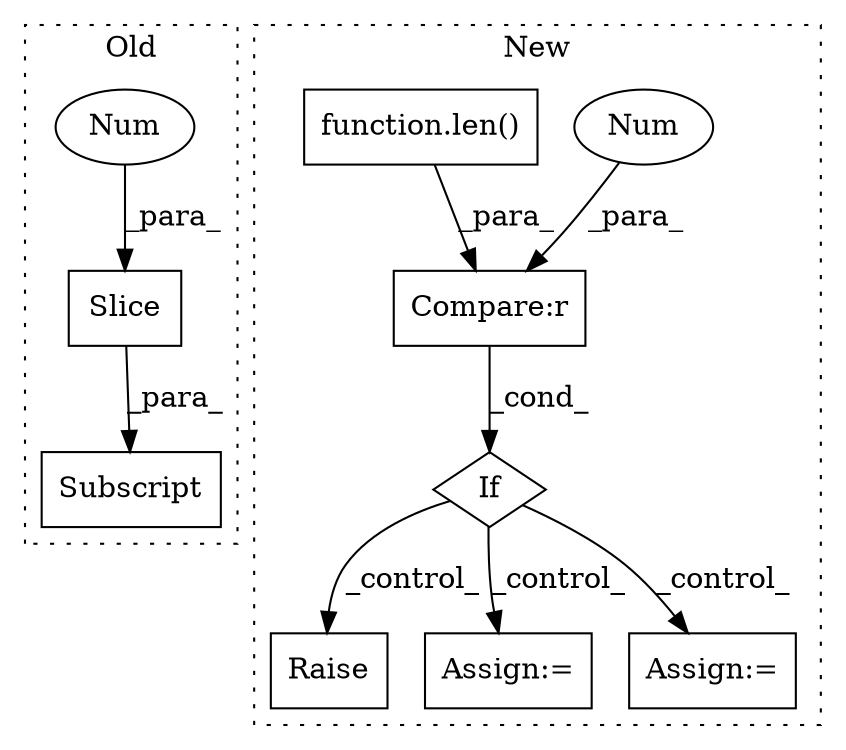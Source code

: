 digraph G {
subgraph cluster0 {
1 [label="Slice" a="80" s="4187" l="4" shape="box"];
3 [label="Num" a="76" s="4187" l="1" shape="ellipse"];
4 [label="Subscript" a="63" s="4182,0" l="10,0" shape="box"];
label = "Old";
style="dotted";
}
subgraph cluster1 {
2 [label="Raise" a="91" s="4288" l="6" shape="box"];
5 [label="If" a="96" s="4117" l="3" shape="diamond"];
6 [label="Assign:=" a="68" s="4216" l="3" shape="box"];
7 [label="Compare:r" a="40" s="4120" l="16" shape="box"];
8 [label="Num" a="76" s="4120" l="1" shape="ellipse"];
9 [label="function.len()" a="75" s="4124,4135" l="4,1" shape="box"];
10 [label="Assign:=" a="68" s="4452" l="3" shape="box"];
label = "New";
style="dotted";
}
1 -> 4 [label="_para_"];
3 -> 1 [label="_para_"];
5 -> 6 [label="_control_"];
5 -> 10 [label="_control_"];
5 -> 2 [label="_control_"];
7 -> 5 [label="_cond_"];
8 -> 7 [label="_para_"];
9 -> 7 [label="_para_"];
}